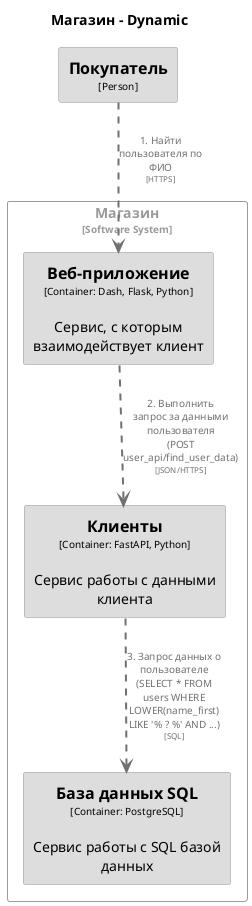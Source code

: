 @startuml
set separator none
title Магазин - Dynamic

top to bottom direction

skinparam {
  arrowFontSize 10
  defaultTextAlignment center
  wrapWidth 200
  maxMessageSize 100
}

hide stereotype

skinparam rectangle<<Магазин.БазаданныхSQL>> {
  BackgroundColor #dddddd
  FontColor #000000
  BorderColor #9a9a9a
  shadowing false
}
skinparam rectangle<<Магазин.Вебприложение>> {
  BackgroundColor #dddddd
  FontColor #000000
  BorderColor #9a9a9a
  shadowing false
}
skinparam rectangle<<Магазин.Клиенты>> {
  BackgroundColor #dddddd
  FontColor #000000
  BorderColor #9a9a9a
  shadowing false
}
skinparam rectangle<<Покупатель>> {
  BackgroundColor #dddddd
  FontColor #000000
  BorderColor #9a9a9a
  shadowing false
}
skinparam rectangle<<Магазин>> {
  BorderColor #9a9a9a
  FontColor #9a9a9a
  shadowing false
}

rectangle "Магазин\n<size:10>[Software System]</size>" <<Магазин>> {
  rectangle "==База данных SQL\n<size:10>[Container: PostgreSQL]</size>\n\nСервис работы с SQL базой данных" <<Магазин.БазаданныхSQL>> as Магазин.БазаданныхSQL
  rectangle "==Веб-приложение\n<size:10>[Container: Dash, Flask, Python]</size>\n\nСервис, с которым взаимодействует клиент" <<Магазин.Вебприложение>> as Магазин.Вебприложение
  rectangle "==Клиенты\n<size:10>[Container: FastAPI, Python]</size>\n\nСервис работы с данными клиента" <<Магазин.Клиенты>> as Магазин.Клиенты
}

rectangle "==Покупатель\n<size:10>[Person]</size>" <<Покупатель>> as Покупатель

Покупатель .[#707070,thickness=2].> Магазин.Вебприложение : "<color:#707070>1. Найти пользователя по ФИО\n<color:#707070><size:8>[HTTPS]</size>"
Магазин.Вебприложение .[#707070,thickness=2].> Магазин.Клиенты : "<color:#707070>2. Выполнить запрос за данными пользователя  (POST user_api/find_user_data)\n<color:#707070><size:8>[JSON/HTTPS]</size>"
Магазин.Клиенты .[#707070,thickness=2].> Магазин.БазаданныхSQL : "<color:#707070>3. Запрос данных о пользователе (SELECT * FROM users WHERE LOWER(name_first) LIKE '% ? %' AND ...)\n<color:#707070><size:8>[SQL]</size>"
@enduml